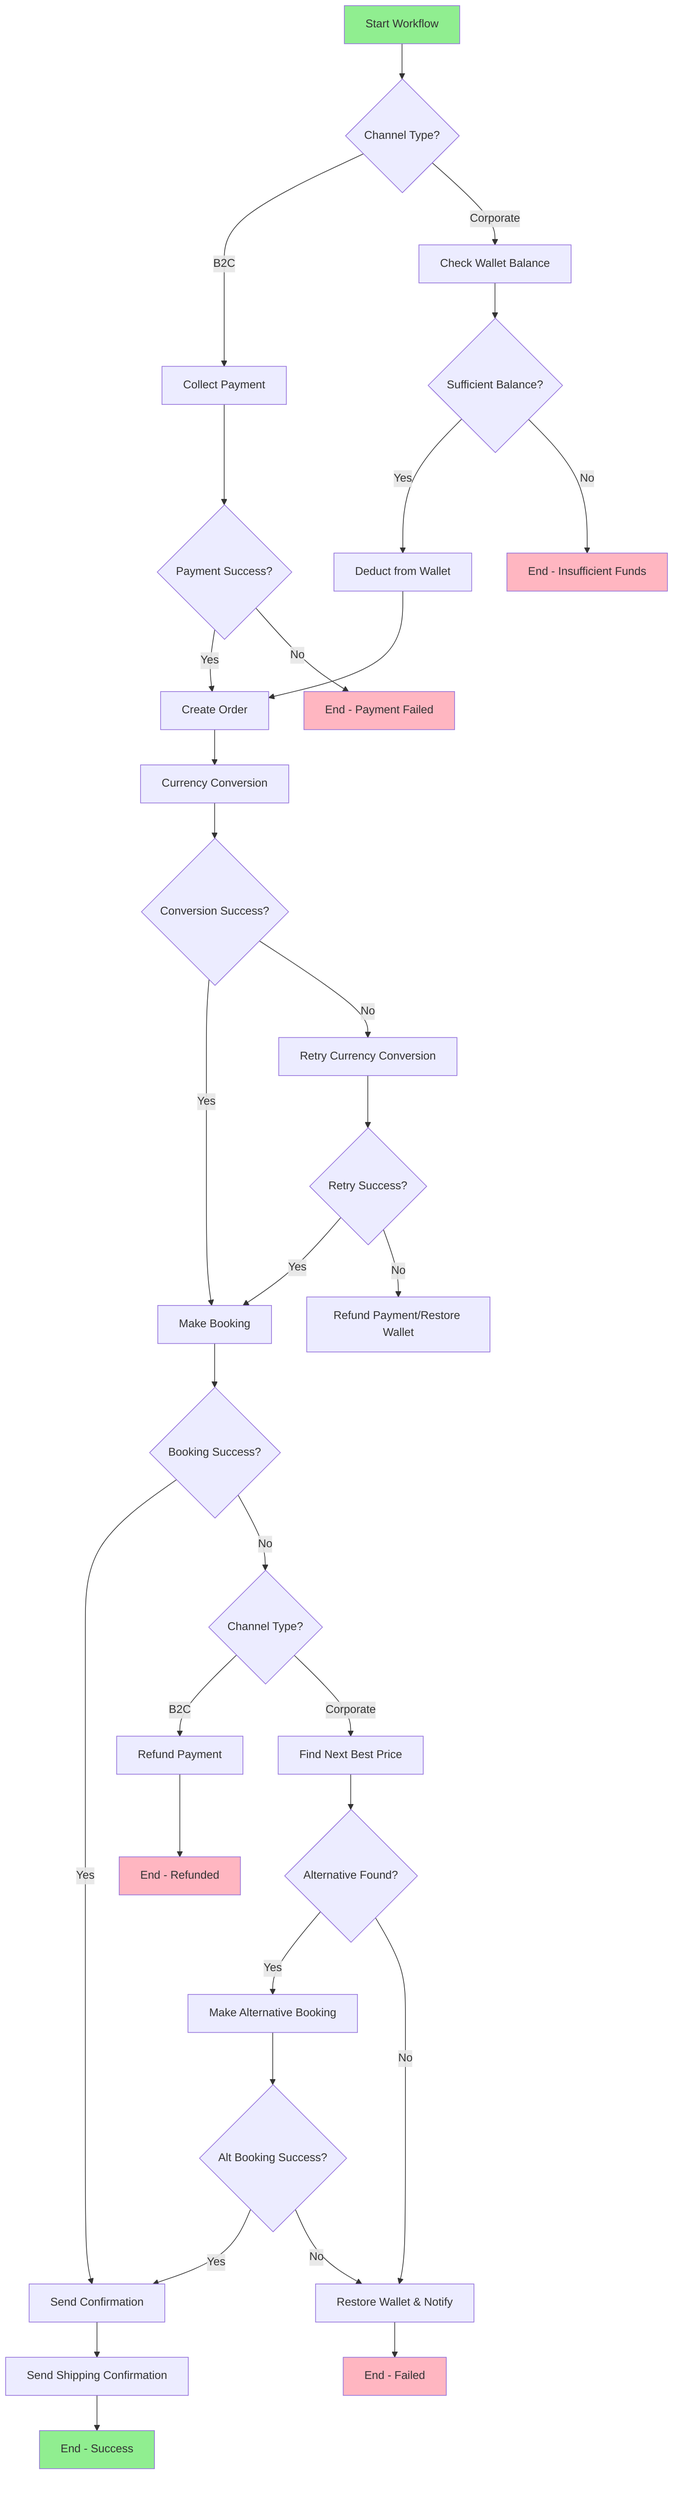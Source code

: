 graph TD
    A[Start Workflow] --> B{Channel Type?}
    B -->|B2C| C[Collect Payment]
    B -->|Corporate| D[Check Wallet Balance]
    
    C --> E{Payment Success?}
    E -->|Yes| F[Create Order]
    E -->|No| G[End - Payment Failed]
    
    D --> H{Sufficient Balance?}
    H -->|Yes| I[Deduct from Wallet]
    H -->|No| J[End - Insufficient Funds]
    
    F --> K[Currency Conversion]
    I --> F
    
    K --> L{Conversion Success?}
    L -->|Yes| M[Make Booking]
    L -->|No| N[Retry Currency Conversion]
    
    N --> O{Retry Success?}
    O -->|Yes| M
    O -->|No| P[Refund Payment/Restore Wallet]
    
    M --> Q{Booking Success?}
    Q -->|Yes| R[Send Confirmation]
    Q -->|No| S{Channel Type?}
    
    S -->|B2C| T[Refund Payment]
    S -->|Corporate| U[Find Next Best Price]
    
    U --> V{Alternative Found?}
    V -->|Yes| W[Make Alternative Booking]
    V -->|No| X[Restore Wallet & Notify]
    
    W --> Y{Alt Booking Success?}
    Y -->|Yes| R
    Y -->|No| X
    
    R --> Z[Send Shipping Confirmation]
    T --> AA[End - Refunded]
    X --> BB[End - Failed]
    Z --> CC[End - Success]
    
    style A fill:#90EE90
    style G fill:#FFB6C1
    style J fill:#FFB6C1
    style AA fill:#FFB6C1
    style BB fill:#FFB6C1
    style CC fill:#90EE90